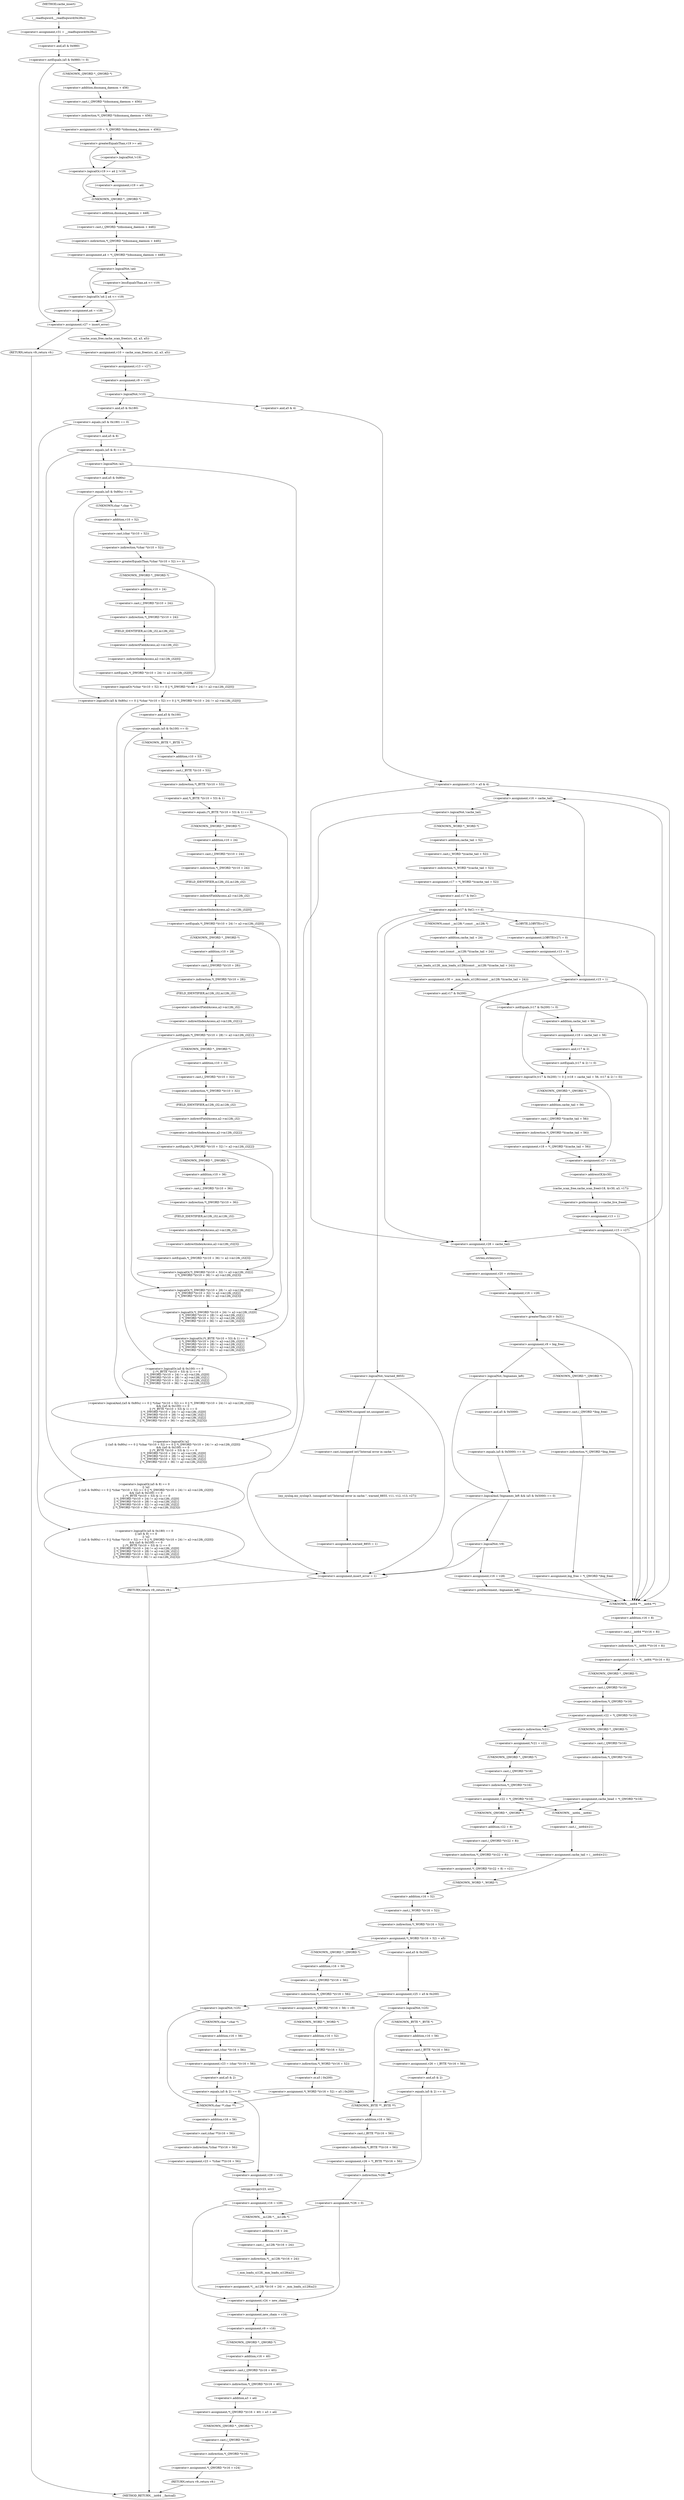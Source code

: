 digraph cache_insert {  
"1000152" [label = "(<operator>.assignment,v31 = __readfsqword(0x28u))" ]
"1000154" [label = "(__readfsqword,__readfsqword(0x28u))" ]
"1000157" [label = "(<operator>.notEquals,(a5 & 0x980) != 0)" ]
"1000158" [label = "(<operator>.and,a5 & 0x980)" ]
"1000163" [label = "(<operator>.assignment,v19 = *(_QWORD *)(dnsmasq_daemon + 456))" ]
"1000165" [label = "(<operator>.indirection,*(_QWORD *)(dnsmasq_daemon + 456))" ]
"1000166" [label = "(<operator>.cast,(_QWORD *)(dnsmasq_daemon + 456))" ]
"1000167" [label = "(UNKNOWN,_QWORD *,_QWORD *)" ]
"1000168" [label = "(<operator>.addition,dnsmasq_daemon + 456)" ]
"1000172" [label = "(<operator>.logicalOr,v19 >= a4 || !v19)" ]
"1000173" [label = "(<operator>.greaterEqualsThan,v19 >= a4)" ]
"1000176" [label = "(<operator>.logicalNot,!v19)" ]
"1000178" [label = "(<operator>.assignment,v19 = a4)" ]
"1000181" [label = "(<operator>.assignment,a4 = *(_QWORD *)(dnsmasq_daemon + 448))" ]
"1000183" [label = "(<operator>.indirection,*(_QWORD *)(dnsmasq_daemon + 448))" ]
"1000184" [label = "(<operator>.cast,(_QWORD *)(dnsmasq_daemon + 448))" ]
"1000185" [label = "(UNKNOWN,_QWORD *,_QWORD *)" ]
"1000186" [label = "(<operator>.addition,dnsmasq_daemon + 448)" ]
"1000190" [label = "(<operator>.logicalOr,!a4 || a4 <= v19)" ]
"1000191" [label = "(<operator>.logicalNot,!a4)" ]
"1000193" [label = "(<operator>.lessEqualsThan,a4 <= v19)" ]
"1000196" [label = "(<operator>.assignment,a4 = v19)" ]
"1000200" [label = "(<operator>.assignment,v27 = insert_error)" ]
"1000205" [label = "(RETURN,return v9;,return v9;)" ]
"1000207" [label = "(<operator>.assignment,v10 = cache_scan_free(src, a2, a3, a5))" ]
"1000209" [label = "(cache_scan_free,cache_scan_free(src, a2, a3, a5))" ]
"1000214" [label = "(<operator>.assignment,v13 = v27)" ]
"1000217" [label = "(<operator>.assignment,v9 = v10)" ]
"1000221" [label = "(<operator>.logicalNot,!v10)" ]
"1000224" [label = "(<operator>.assignment,v15 = a5 & 4)" ]
"1000226" [label = "(<operator>.and,a5 & 4)" ]
"1000232" [label = "(<operator>.assignment,v16 = cache_tail)" ]
"1000236" [label = "(<operator>.logicalNot,!cache_tail)" ]
"1000239" [label = "(<operator>.assignment,v17 = *(_WORD *)(cache_tail + 52))" ]
"1000241" [label = "(<operator>.indirection,*(_WORD *)(cache_tail + 52))" ]
"1000242" [label = "(<operator>.cast,(_WORD *)(cache_tail + 52))" ]
"1000243" [label = "(UNKNOWN,_WORD *,_WORD *)" ]
"1000244" [label = "(<operator>.addition,cache_tail + 52)" ]
"1000248" [label = "(<operator>.equals,(v17 & 0xC) == 0)" ]
"1000249" [label = "(<operator>.and,v17 & 0xC)" ]
"1000258" [label = "(<operator>.logicalNot,!warned_8855)" ]
"1000261" [label = "(my_syslog,my_syslog(3, (unsigned int)\"Internal error in cache.\", warned_8855, v11, v12, v13, v27))" ]
"1000263" [label = "(<operator>.cast,(unsigned int)\"Internal error in cache.\")" ]
"1000264" [label = "(UNKNOWN,unsigned int,unsigned int)" ]
"1000271" [label = "(<operator>.assignment,warned_8855 = 1)" ]
"1000278" [label = "(<operator>.assignment,v30 = _mm_loadu_si128((const __m128i *)(cache_tail + 24)))" ]
"1000280" [label = "(_mm_loadu_si128,_mm_loadu_si128((const __m128i *)(cache_tail + 24)))" ]
"1000281" [label = "(<operator>.cast,(const __m128i *)(cache_tail + 24))" ]
"1000282" [label = "(UNKNOWN,const __m128i *,const __m128i *)" ]
"1000283" [label = "(<operator>.addition,cache_tail + 24)" ]
"1000287" [label = "(<operator>.logicalOr,(v17 & 0x200) != 0 || (v18 = cache_tail + 56, (v17 & 2) != 0))" ]
"1000288" [label = "(<operator>.notEquals,(v17 & 0x200) != 0)" ]
"1000289" [label = "(<operator>.and,v17 & 0x200)" ]
"1000294" [label = "(<operator>.assignment,v18 = cache_tail + 56)" ]
"1000296" [label = "(<operator>.addition,cache_tail + 56)" ]
"1000299" [label = "(<operator>.notEquals,(v17 & 2) != 0)" ]
"1000300" [label = "(<operator>.and,v17 & 2)" ]
"1000304" [label = "(<operator>.assignment,v18 = *(_QWORD *)(cache_tail + 56))" ]
"1000306" [label = "(<operator>.indirection,*(_QWORD *)(cache_tail + 56))" ]
"1000307" [label = "(<operator>.cast,(_QWORD *)(cache_tail + 56))" ]
"1000308" [label = "(UNKNOWN,_QWORD *,_QWORD *)" ]
"1000309" [label = "(<operator>.addition,cache_tail + 56)" ]
"1000312" [label = "(<operator>.assignment,v27 = v15)" ]
"1000315" [label = "(cache_scan_free,cache_scan_free(v18, &v30, a3, v17))" ]
"1000317" [label = "(<operator>.addressOf,&v30)" ]
"1000321" [label = "(<operator>.preIncrement,++cache_live_freed)" ]
"1000323" [label = "(<operator>.assignment,v13 = 1)" ]
"1000326" [label = "(<operator>.assignment,v15 = v27)" ]
"1000331" [label = "(<operator>.assignment,LOBYTE(v27) = 0)" ]
"1000332" [label = "(LOBYTE,LOBYTE(v27))" ]
"1000335" [label = "(<operator>.assignment,v13 = 0)" ]
"1000338" [label = "(<operator>.assignment,v15 = 1)" ]
"1000344" [label = "(<operator>.assignment,v28 = cache_tail)" ]
"1000347" [label = "(<operator>.assignment,v20 = strlen(src))" ]
"1000349" [label = "(strlen,strlen(src))" ]
"1000351" [label = "(<operator>.assignment,v16 = v28)" ]
"1000355" [label = "(<operator>.greaterThan,v20 > 0x31)" ]
"1000359" [label = "(<operator>.assignment,v9 = big_free)" ]
"1000365" [label = "(<operator>.assignment,big_free = *(_QWORD *)big_free)" ]
"1000367" [label = "(<operator>.indirection,*(_QWORD *)big_free)" ]
"1000368" [label = "(<operator>.cast,(_QWORD *)big_free)" ]
"1000369" [label = "(UNKNOWN,_QWORD *,_QWORD *)" ]
"1000374" [label = "(<operator>.logicalAnd,!bignames_left && (a5 & 0x5000) == 0)" ]
"1000375" [label = "(<operator>.logicalNot,!bignames_left)" ]
"1000377" [label = "(<operator>.equals,(a5 & 0x5000) == 0)" ]
"1000378" [label = "(<operator>.and,a5 & 0x5000)" ]
"1000384" [label = "(<operator>.logicalNot,!v9)" ]
"1000387" [label = "(<operator>.assignment,v16 = v28)" ]
"1000392" [label = "(<operator>.preDecrement,--bignames_left)" ]
"1000397" [label = "(<operator>.assignment,v21 = *(__int64 **)(v16 + 8))" ]
"1000399" [label = "(<operator>.indirection,*(__int64 **)(v16 + 8))" ]
"1000400" [label = "(<operator>.cast,(__int64 **)(v16 + 8))" ]
"1000401" [label = "(UNKNOWN,__int64 **,__int64 **)" ]
"1000402" [label = "(<operator>.addition,v16 + 8)" ]
"1000405" [label = "(<operator>.assignment,v22 = *(_QWORD *)v16)" ]
"1000407" [label = "(<operator>.indirection,*(_QWORD *)v16)" ]
"1000408" [label = "(<operator>.cast,(_QWORD *)v16)" ]
"1000409" [label = "(UNKNOWN,_QWORD *,_QWORD *)" ]
"1000414" [label = "(<operator>.assignment,*v21 = v22)" ]
"1000415" [label = "(<operator>.indirection,*v21)" ]
"1000418" [label = "(<operator>.assignment,v22 = *(_QWORD *)v16)" ]
"1000420" [label = "(<operator>.indirection,*(_QWORD *)v16)" ]
"1000421" [label = "(<operator>.cast,(_QWORD *)v16)" ]
"1000422" [label = "(UNKNOWN,_QWORD *,_QWORD *)" ]
"1000426" [label = "(<operator>.assignment,cache_head = *(_QWORD *)v16)" ]
"1000428" [label = "(<operator>.indirection,*(_QWORD *)v16)" ]
"1000429" [label = "(<operator>.cast,(_QWORD *)v16)" ]
"1000430" [label = "(UNKNOWN,_QWORD *,_QWORD *)" ]
"1000434" [label = "(<operator>.assignment,*(_QWORD *)(v22 + 8) = v21)" ]
"1000435" [label = "(<operator>.indirection,*(_QWORD *)(v22 + 8))" ]
"1000436" [label = "(<operator>.cast,(_QWORD *)(v22 + 8))" ]
"1000437" [label = "(UNKNOWN,_QWORD *,_QWORD *)" ]
"1000438" [label = "(<operator>.addition,v22 + 8)" ]
"1000443" [label = "(<operator>.assignment,cache_tail = (__int64)v21)" ]
"1000445" [label = "(<operator>.cast,(__int64)v21)" ]
"1000446" [label = "(UNKNOWN,__int64,__int64)" ]
"1000448" [label = "(<operator>.assignment,*(_WORD *)(v16 + 52) = a5)" ]
"1000449" [label = "(<operator>.indirection,*(_WORD *)(v16 + 52))" ]
"1000450" [label = "(<operator>.cast,(_WORD *)(v16 + 52))" ]
"1000451" [label = "(UNKNOWN,_WORD *,_WORD *)" ]
"1000452" [label = "(<operator>.addition,v16 + 52)" ]
"1000459" [label = "(<operator>.assignment,*(_QWORD *)(v16 + 56) = v9)" ]
"1000460" [label = "(<operator>.indirection,*(_QWORD *)(v16 + 56))" ]
"1000461" [label = "(<operator>.cast,(_QWORD *)(v16 + 56))" ]
"1000462" [label = "(UNKNOWN,_QWORD *,_QWORD *)" ]
"1000463" [label = "(<operator>.addition,v16 + 56)" ]
"1000467" [label = "(<operator>.assignment,*(_WORD *)(v16 + 52) = a5 | 0x200)" ]
"1000468" [label = "(<operator>.indirection,*(_WORD *)(v16 + 52))" ]
"1000469" [label = "(<operator>.cast,(_WORD *)(v16 + 52))" ]
"1000470" [label = "(UNKNOWN,_WORD *,_WORD *)" ]
"1000471" [label = "(<operator>.addition,v16 + 52)" ]
"1000474" [label = "(<operator>.or,a5 | 0x200)" ]
"1000481" [label = "(<operator>.assignment,v23 = *(char **)(v16 + 56))" ]
"1000483" [label = "(<operator>.indirection,*(char **)(v16 + 56))" ]
"1000484" [label = "(<operator>.cast,(char **)(v16 + 56))" ]
"1000485" [label = "(UNKNOWN,char **,char **)" ]
"1000486" [label = "(<operator>.addition,v16 + 56)" ]
"1000490" [label = "(<operator>.assignment,v29 = v16)" ]
"1000493" [label = "(strcpy,strcpy(v23, src))" ]
"1000496" [label = "(<operator>.assignment,v16 = v29)" ]
"1000502" [label = "(<operator>.assignment,*(__m128i *)(v16 + 24) = _mm_loadu_si128(a2))" ]
"1000503" [label = "(<operator>.indirection,*(__m128i *)(v16 + 24))" ]
"1000504" [label = "(<operator>.cast,(__m128i *)(v16 + 24))" ]
"1000505" [label = "(UNKNOWN,__m128i *,__m128i *)" ]
"1000506" [label = "(<operator>.addition,v16 + 24)" ]
"1000509" [label = "(_mm_loadu_si128,_mm_loadu_si128(a2))" ]
"1000511" [label = "(<operator>.assignment,v24 = new_chain)" ]
"1000514" [label = "(<operator>.assignment,new_chain = v16)" ]
"1000517" [label = "(<operator>.assignment,v9 = v16)" ]
"1000520" [label = "(<operator>.assignment,*(_QWORD *)(v16 + 40) = a3 + a4)" ]
"1000521" [label = "(<operator>.indirection,*(_QWORD *)(v16 + 40))" ]
"1000522" [label = "(<operator>.cast,(_QWORD *)(v16 + 40))" ]
"1000523" [label = "(UNKNOWN,_QWORD *,_QWORD *)" ]
"1000524" [label = "(<operator>.addition,v16 + 40)" ]
"1000527" [label = "(<operator>.addition,a3 + a4)" ]
"1000530" [label = "(<operator>.assignment,*(_QWORD *)v16 = v24)" ]
"1000531" [label = "(<operator>.indirection,*(_QWORD *)v16)" ]
"1000532" [label = "(<operator>.cast,(_QWORD *)v16)" ]
"1000533" [label = "(UNKNOWN,_QWORD *,_QWORD *)" ]
"1000536" [label = "(RETURN,return v9;,return v9;)" ]
"1000540" [label = "(<operator>.assignment,v25 = a5 & 0x200)" ]
"1000542" [label = "(<operator>.and,a5 & 0x200)" ]
"1000549" [label = "(<operator>.logicalNot,!v25)" ]
"1000552" [label = "(<operator>.assignment,v23 = (char *)(v16 + 56))" ]
"1000554" [label = "(<operator>.cast,(char *)(v16 + 56))" ]
"1000555" [label = "(UNKNOWN,char *,char *)" ]
"1000556" [label = "(<operator>.addition,v16 + 56)" ]
"1000560" [label = "(<operator>.equals,(a5 & 2) == 0)" ]
"1000561" [label = "(<operator>.and,a5 & 2)" ]
"1000568" [label = "(<operator>.logicalNot,!v25)" ]
"1000571" [label = "(<operator>.assignment,v26 = (_BYTE *)(v16 + 56))" ]
"1000573" [label = "(<operator>.cast,(_BYTE *)(v16 + 56))" ]
"1000574" [label = "(UNKNOWN,_BYTE *,_BYTE *)" ]
"1000575" [label = "(<operator>.addition,v16 + 56)" ]
"1000579" [label = "(<operator>.equals,(a5 & 2) == 0)" ]
"1000580" [label = "(<operator>.and,a5 & 2)" ]
"1000586" [label = "(<operator>.assignment,*v26 = 0)" ]
"1000587" [label = "(<operator>.indirection,*v26)" ]
"1000591" [label = "(<operator>.assignment,v26 = *(_BYTE **)(v16 + 56))" ]
"1000593" [label = "(<operator>.indirection,*(_BYTE **)(v16 + 56))" ]
"1000594" [label = "(<operator>.cast,(_BYTE **)(v16 + 56))" ]
"1000595" [label = "(UNKNOWN,_BYTE **,_BYTE **)" ]
"1000596" [label = "(<operator>.addition,v16 + 56)" ]
"1000601" [label = "(<operator>.logicalOr,(a5 & 0x180) == 0\n    || (a5 & 8) == 0\n    || !a2\n    || ((a5 & 0x80u) == 0 || *(char *)(v10 + 52) >= 0 || *(_DWORD *)(v10 + 24) != a2->m128i_i32[0])\n    && ((a5 & 0x100) == 0\n     || (*(_BYTE *)(v10 + 53) & 1) == 0\n     || *(_DWORD *)(v10 + 24) != a2->m128i_i32[0]\n     || *(_DWORD *)(v10 + 28) != a2->m128i_i32[1]\n     || *(_DWORD *)(v10 + 32) != a2->m128i_i32[2]\n     || *(_DWORD *)(v10 + 36) != a2->m128i_i32[3]))" ]
"1000602" [label = "(<operator>.equals,(a5 & 0x180) == 0)" ]
"1000603" [label = "(<operator>.and,a5 & 0x180)" ]
"1000607" [label = "(<operator>.logicalOr,(a5 & 8) == 0\n    || !a2\n    || ((a5 & 0x80u) == 0 || *(char *)(v10 + 52) >= 0 || *(_DWORD *)(v10 + 24) != a2->m128i_i32[0])\n    && ((a5 & 0x100) == 0\n     || (*(_BYTE *)(v10 + 53) & 1) == 0\n     || *(_DWORD *)(v10 + 24) != a2->m128i_i32[0]\n     || *(_DWORD *)(v10 + 28) != a2->m128i_i32[1]\n     || *(_DWORD *)(v10 + 32) != a2->m128i_i32[2]\n     || *(_DWORD *)(v10 + 36) != a2->m128i_i32[3]))" ]
"1000608" [label = "(<operator>.equals,(a5 & 8) == 0)" ]
"1000609" [label = "(<operator>.and,a5 & 8)" ]
"1000613" [label = "(<operator>.logicalOr,!a2\n    || ((a5 & 0x80u) == 0 || *(char *)(v10 + 52) >= 0 || *(_DWORD *)(v10 + 24) != a2->m128i_i32[0])\n    && ((a5 & 0x100) == 0\n     || (*(_BYTE *)(v10 + 53) & 1) == 0\n     || *(_DWORD *)(v10 + 24) != a2->m128i_i32[0]\n     || *(_DWORD *)(v10 + 28) != a2->m128i_i32[1]\n     || *(_DWORD *)(v10 + 32) != a2->m128i_i32[2]\n     || *(_DWORD *)(v10 + 36) != a2->m128i_i32[3]))" ]
"1000614" [label = "(<operator>.logicalNot,!a2)" ]
"1000616" [label = "(<operator>.logicalAnd,((a5 & 0x80u) == 0 || *(char *)(v10 + 52) >= 0 || *(_DWORD *)(v10 + 24) != a2->m128i_i32[0])\n    && ((a5 & 0x100) == 0\n     || (*(_BYTE *)(v10 + 53) & 1) == 0\n     || *(_DWORD *)(v10 + 24) != a2->m128i_i32[0]\n     || *(_DWORD *)(v10 + 28) != a2->m128i_i32[1]\n     || *(_DWORD *)(v10 + 32) != a2->m128i_i32[2]\n     || *(_DWORD *)(v10 + 36) != a2->m128i_i32[3]))" ]
"1000617" [label = "(<operator>.logicalOr,(a5 & 0x80u) == 0 || *(char *)(v10 + 52) >= 0 || *(_DWORD *)(v10 + 24) != a2->m128i_i32[0])" ]
"1000618" [label = "(<operator>.equals,(a5 & 0x80u) == 0)" ]
"1000619" [label = "(<operator>.and,a5 & 0x80u)" ]
"1000623" [label = "(<operator>.logicalOr,*(char *)(v10 + 52) >= 0 || *(_DWORD *)(v10 + 24) != a2->m128i_i32[0])" ]
"1000624" [label = "(<operator>.greaterEqualsThan,*(char *)(v10 + 52) >= 0)" ]
"1000625" [label = "(<operator>.indirection,*(char *)(v10 + 52))" ]
"1000626" [label = "(<operator>.cast,(char *)(v10 + 52))" ]
"1000627" [label = "(UNKNOWN,char *,char *)" ]
"1000628" [label = "(<operator>.addition,v10 + 52)" ]
"1000632" [label = "(<operator>.notEquals,*(_DWORD *)(v10 + 24) != a2->m128i_i32[0])" ]
"1000633" [label = "(<operator>.indirection,*(_DWORD *)(v10 + 24))" ]
"1000634" [label = "(<operator>.cast,(_DWORD *)(v10 + 24))" ]
"1000635" [label = "(UNKNOWN,_DWORD *,_DWORD *)" ]
"1000636" [label = "(<operator>.addition,v10 + 24)" ]
"1000639" [label = "(<operator>.indirectIndexAccess,a2->m128i_i32[0])" ]
"1000640" [label = "(<operator>.indirectFieldAccess,a2->m128i_i32)" ]
"1000642" [label = "(FIELD_IDENTIFIER,m128i_i32,m128i_i32)" ]
"1000644" [label = "(<operator>.logicalOr,(a5 & 0x100) == 0\n     || (*(_BYTE *)(v10 + 53) & 1) == 0\n     || *(_DWORD *)(v10 + 24) != a2->m128i_i32[0]\n     || *(_DWORD *)(v10 + 28) != a2->m128i_i32[1]\n     || *(_DWORD *)(v10 + 32) != a2->m128i_i32[2]\n     || *(_DWORD *)(v10 + 36) != a2->m128i_i32[3])" ]
"1000645" [label = "(<operator>.equals,(a5 & 0x100) == 0)" ]
"1000646" [label = "(<operator>.and,a5 & 0x100)" ]
"1000650" [label = "(<operator>.logicalOr,(*(_BYTE *)(v10 + 53) & 1) == 0\n     || *(_DWORD *)(v10 + 24) != a2->m128i_i32[0]\n     || *(_DWORD *)(v10 + 28) != a2->m128i_i32[1]\n     || *(_DWORD *)(v10 + 32) != a2->m128i_i32[2]\n     || *(_DWORD *)(v10 + 36) != a2->m128i_i32[3])" ]
"1000651" [label = "(<operator>.equals,(*(_BYTE *)(v10 + 53) & 1) == 0)" ]
"1000652" [label = "(<operator>.and,*(_BYTE *)(v10 + 53) & 1)" ]
"1000653" [label = "(<operator>.indirection,*(_BYTE *)(v10 + 53))" ]
"1000654" [label = "(<operator>.cast,(_BYTE *)(v10 + 53))" ]
"1000655" [label = "(UNKNOWN,_BYTE *,_BYTE *)" ]
"1000656" [label = "(<operator>.addition,v10 + 53)" ]
"1000661" [label = "(<operator>.logicalOr,*(_DWORD *)(v10 + 24) != a2->m128i_i32[0]\n     || *(_DWORD *)(v10 + 28) != a2->m128i_i32[1]\n     || *(_DWORD *)(v10 + 32) != a2->m128i_i32[2]\n     || *(_DWORD *)(v10 + 36) != a2->m128i_i32[3])" ]
"1000662" [label = "(<operator>.notEquals,*(_DWORD *)(v10 + 24) != a2->m128i_i32[0])" ]
"1000663" [label = "(<operator>.indirection,*(_DWORD *)(v10 + 24))" ]
"1000664" [label = "(<operator>.cast,(_DWORD *)(v10 + 24))" ]
"1000665" [label = "(UNKNOWN,_DWORD *,_DWORD *)" ]
"1000666" [label = "(<operator>.addition,v10 + 24)" ]
"1000669" [label = "(<operator>.indirectIndexAccess,a2->m128i_i32[0])" ]
"1000670" [label = "(<operator>.indirectFieldAccess,a2->m128i_i32)" ]
"1000672" [label = "(FIELD_IDENTIFIER,m128i_i32,m128i_i32)" ]
"1000674" [label = "(<operator>.logicalOr,*(_DWORD *)(v10 + 28) != a2->m128i_i32[1]\n     || *(_DWORD *)(v10 + 32) != a2->m128i_i32[2]\n     || *(_DWORD *)(v10 + 36) != a2->m128i_i32[3])" ]
"1000675" [label = "(<operator>.notEquals,*(_DWORD *)(v10 + 28) != a2->m128i_i32[1])" ]
"1000676" [label = "(<operator>.indirection,*(_DWORD *)(v10 + 28))" ]
"1000677" [label = "(<operator>.cast,(_DWORD *)(v10 + 28))" ]
"1000678" [label = "(UNKNOWN,_DWORD *,_DWORD *)" ]
"1000679" [label = "(<operator>.addition,v10 + 28)" ]
"1000682" [label = "(<operator>.indirectIndexAccess,a2->m128i_i32[1])" ]
"1000683" [label = "(<operator>.indirectFieldAccess,a2->m128i_i32)" ]
"1000685" [label = "(FIELD_IDENTIFIER,m128i_i32,m128i_i32)" ]
"1000687" [label = "(<operator>.logicalOr,*(_DWORD *)(v10 + 32) != a2->m128i_i32[2]\n     || *(_DWORD *)(v10 + 36) != a2->m128i_i32[3])" ]
"1000688" [label = "(<operator>.notEquals,*(_DWORD *)(v10 + 32) != a2->m128i_i32[2])" ]
"1000689" [label = "(<operator>.indirection,*(_DWORD *)(v10 + 32))" ]
"1000690" [label = "(<operator>.cast,(_DWORD *)(v10 + 32))" ]
"1000691" [label = "(UNKNOWN,_DWORD *,_DWORD *)" ]
"1000692" [label = "(<operator>.addition,v10 + 32)" ]
"1000695" [label = "(<operator>.indirectIndexAccess,a2->m128i_i32[2])" ]
"1000696" [label = "(<operator>.indirectFieldAccess,a2->m128i_i32)" ]
"1000698" [label = "(FIELD_IDENTIFIER,m128i_i32,m128i_i32)" ]
"1000700" [label = "(<operator>.notEquals,*(_DWORD *)(v10 + 36) != a2->m128i_i32[3])" ]
"1000701" [label = "(<operator>.indirection,*(_DWORD *)(v10 + 36))" ]
"1000702" [label = "(<operator>.cast,(_DWORD *)(v10 + 36))" ]
"1000703" [label = "(UNKNOWN,_DWORD *,_DWORD *)" ]
"1000704" [label = "(<operator>.addition,v10 + 36)" ]
"1000707" [label = "(<operator>.indirectIndexAccess,a2->m128i_i32[3])" ]
"1000708" [label = "(<operator>.indirectFieldAccess,a2->m128i_i32)" ]
"1000710" [label = "(FIELD_IDENTIFIER,m128i_i32,m128i_i32)" ]
"1000714" [label = "(<operator>.assignment,insert_error = 1)" ]
"1000718" [label = "(RETURN,return v9;,return v9;)" ]
"1000123" [label = "(METHOD,cache_insert)" ]
"1000720" [label = "(METHOD_RETURN,__int64 __fastcall)" ]
  "1000152" -> "1000158" 
  "1000154" -> "1000152" 
  "1000157" -> "1000167" 
  "1000157" -> "1000200" 
  "1000158" -> "1000157" 
  "1000163" -> "1000173" 
  "1000165" -> "1000163" 
  "1000166" -> "1000165" 
  "1000167" -> "1000168" 
  "1000168" -> "1000166" 
  "1000172" -> "1000178" 
  "1000172" -> "1000185" 
  "1000173" -> "1000172" 
  "1000173" -> "1000176" 
  "1000176" -> "1000172" 
  "1000178" -> "1000185" 
  "1000181" -> "1000191" 
  "1000183" -> "1000181" 
  "1000184" -> "1000183" 
  "1000185" -> "1000186" 
  "1000186" -> "1000184" 
  "1000190" -> "1000196" 
  "1000190" -> "1000200" 
  "1000191" -> "1000190" 
  "1000191" -> "1000193" 
  "1000193" -> "1000190" 
  "1000196" -> "1000200" 
  "1000200" -> "1000205" 
  "1000200" -> "1000209" 
  "1000205" -> "1000720" 
  "1000207" -> "1000214" 
  "1000209" -> "1000207" 
  "1000214" -> "1000217" 
  "1000217" -> "1000221" 
  "1000221" -> "1000226" 
  "1000221" -> "1000603" 
  "1000224" -> "1000232" 
  "1000224" -> "1000344" 
  "1000224" -> "1000401" 
  "1000226" -> "1000224" 
  "1000232" -> "1000236" 
  "1000236" -> "1000714" 
  "1000236" -> "1000243" 
  "1000239" -> "1000249" 
  "1000241" -> "1000239" 
  "1000242" -> "1000241" 
  "1000243" -> "1000244" 
  "1000244" -> "1000242" 
  "1000248" -> "1000344" 
  "1000248" -> "1000401" 
  "1000248" -> "1000258" 
  "1000248" -> "1000282" 
  "1000248" -> "1000332" 
  "1000249" -> "1000248" 
  "1000258" -> "1000264" 
  "1000258" -> "1000714" 
  "1000261" -> "1000271" 
  "1000263" -> "1000261" 
  "1000264" -> "1000263" 
  "1000271" -> "1000714" 
  "1000278" -> "1000289" 
  "1000280" -> "1000278" 
  "1000281" -> "1000280" 
  "1000282" -> "1000283" 
  "1000283" -> "1000281" 
  "1000287" -> "1000308" 
  "1000287" -> "1000312" 
  "1000288" -> "1000287" 
  "1000288" -> "1000296" 
  "1000289" -> "1000288" 
  "1000294" -> "1000300" 
  "1000296" -> "1000294" 
  "1000299" -> "1000287" 
  "1000300" -> "1000299" 
  "1000304" -> "1000312" 
  "1000306" -> "1000304" 
  "1000307" -> "1000306" 
  "1000308" -> "1000309" 
  "1000309" -> "1000307" 
  "1000312" -> "1000317" 
  "1000315" -> "1000321" 
  "1000317" -> "1000315" 
  "1000321" -> "1000323" 
  "1000323" -> "1000326" 
  "1000326" -> "1000232" 
  "1000326" -> "1000344" 
  "1000326" -> "1000401" 
  "1000331" -> "1000335" 
  "1000332" -> "1000331" 
  "1000335" -> "1000338" 
  "1000338" -> "1000232" 
  "1000338" -> "1000344" 
  "1000338" -> "1000401" 
  "1000344" -> "1000349" 
  "1000347" -> "1000351" 
  "1000349" -> "1000347" 
  "1000351" -> "1000355" 
  "1000355" -> "1000359" 
  "1000355" -> "1000401" 
  "1000359" -> "1000369" 
  "1000359" -> "1000375" 
  "1000365" -> "1000401" 
  "1000367" -> "1000365" 
  "1000368" -> "1000367" 
  "1000369" -> "1000368" 
  "1000374" -> "1000714" 
  "1000374" -> "1000384" 
  "1000375" -> "1000374" 
  "1000375" -> "1000378" 
  "1000377" -> "1000374" 
  "1000378" -> "1000377" 
  "1000384" -> "1000714" 
  "1000384" -> "1000387" 
  "1000387" -> "1000392" 
  "1000387" -> "1000401" 
  "1000392" -> "1000401" 
  "1000397" -> "1000409" 
  "1000399" -> "1000397" 
  "1000400" -> "1000399" 
  "1000401" -> "1000402" 
  "1000402" -> "1000400" 
  "1000405" -> "1000415" 
  "1000405" -> "1000430" 
  "1000407" -> "1000405" 
  "1000408" -> "1000407" 
  "1000409" -> "1000408" 
  "1000414" -> "1000422" 
  "1000415" -> "1000414" 
  "1000418" -> "1000437" 
  "1000418" -> "1000446" 
  "1000420" -> "1000418" 
  "1000421" -> "1000420" 
  "1000422" -> "1000421" 
  "1000426" -> "1000437" 
  "1000426" -> "1000446" 
  "1000428" -> "1000426" 
  "1000429" -> "1000428" 
  "1000430" -> "1000429" 
  "1000434" -> "1000451" 
  "1000435" -> "1000434" 
  "1000436" -> "1000435" 
  "1000437" -> "1000438" 
  "1000438" -> "1000436" 
  "1000443" -> "1000451" 
  "1000445" -> "1000443" 
  "1000446" -> "1000445" 
  "1000448" -> "1000462" 
  "1000448" -> "1000542" 
  "1000449" -> "1000448" 
  "1000450" -> "1000449" 
  "1000451" -> "1000452" 
  "1000452" -> "1000450" 
  "1000459" -> "1000470" 
  "1000460" -> "1000459" 
  "1000461" -> "1000460" 
  "1000462" -> "1000463" 
  "1000463" -> "1000461" 
  "1000467" -> "1000485" 
  "1000467" -> "1000595" 
  "1000468" -> "1000474" 
  "1000469" -> "1000468" 
  "1000470" -> "1000471" 
  "1000471" -> "1000469" 
  "1000474" -> "1000467" 
  "1000481" -> "1000490" 
  "1000483" -> "1000481" 
  "1000484" -> "1000483" 
  "1000485" -> "1000486" 
  "1000486" -> "1000484" 
  "1000490" -> "1000493" 
  "1000493" -> "1000496" 
  "1000496" -> "1000505" 
  "1000496" -> "1000511" 
  "1000502" -> "1000511" 
  "1000503" -> "1000509" 
  "1000504" -> "1000503" 
  "1000505" -> "1000506" 
  "1000506" -> "1000504" 
  "1000509" -> "1000502" 
  "1000511" -> "1000514" 
  "1000514" -> "1000517" 
  "1000517" -> "1000523" 
  "1000520" -> "1000533" 
  "1000521" -> "1000527" 
  "1000522" -> "1000521" 
  "1000523" -> "1000524" 
  "1000524" -> "1000522" 
  "1000527" -> "1000520" 
  "1000530" -> "1000536" 
  "1000531" -> "1000530" 
  "1000532" -> "1000531" 
  "1000533" -> "1000532" 
  "1000536" -> "1000720" 
  "1000540" -> "1000549" 
  "1000540" -> "1000568" 
  "1000542" -> "1000540" 
  "1000549" -> "1000555" 
  "1000549" -> "1000485" 
  "1000552" -> "1000561" 
  "1000554" -> "1000552" 
  "1000555" -> "1000556" 
  "1000556" -> "1000554" 
  "1000560" -> "1000490" 
  "1000560" -> "1000485" 
  "1000561" -> "1000560" 
  "1000568" -> "1000574" 
  "1000568" -> "1000595" 
  "1000571" -> "1000580" 
  "1000573" -> "1000571" 
  "1000574" -> "1000575" 
  "1000575" -> "1000573" 
  "1000579" -> "1000587" 
  "1000579" -> "1000595" 
  "1000580" -> "1000579" 
  "1000586" -> "1000505" 
  "1000586" -> "1000511" 
  "1000587" -> "1000586" 
  "1000591" -> "1000587" 
  "1000593" -> "1000591" 
  "1000594" -> "1000593" 
  "1000595" -> "1000596" 
  "1000596" -> "1000594" 
  "1000601" -> "1000714" 
  "1000601" -> "1000718" 
  "1000602" -> "1000601" 
  "1000602" -> "1000609" 
  "1000603" -> "1000602" 
  "1000607" -> "1000601" 
  "1000608" -> "1000607" 
  "1000608" -> "1000614" 
  "1000609" -> "1000608" 
  "1000613" -> "1000607" 
  "1000614" -> "1000613" 
  "1000614" -> "1000619" 
  "1000616" -> "1000613" 
  "1000617" -> "1000616" 
  "1000617" -> "1000646" 
  "1000618" -> "1000627" 
  "1000618" -> "1000617" 
  "1000619" -> "1000618" 
  "1000623" -> "1000617" 
  "1000624" -> "1000635" 
  "1000624" -> "1000623" 
  "1000625" -> "1000624" 
  "1000626" -> "1000625" 
  "1000627" -> "1000628" 
  "1000628" -> "1000626" 
  "1000632" -> "1000623" 
  "1000633" -> "1000642" 
  "1000634" -> "1000633" 
  "1000635" -> "1000636" 
  "1000636" -> "1000634" 
  "1000639" -> "1000632" 
  "1000640" -> "1000639" 
  "1000642" -> "1000640" 
  "1000644" -> "1000616" 
  "1000645" -> "1000655" 
  "1000645" -> "1000644" 
  "1000646" -> "1000645" 
  "1000650" -> "1000644" 
  "1000651" -> "1000665" 
  "1000651" -> "1000650" 
  "1000652" -> "1000651" 
  "1000653" -> "1000652" 
  "1000654" -> "1000653" 
  "1000655" -> "1000656" 
  "1000656" -> "1000654" 
  "1000661" -> "1000650" 
  "1000662" -> "1000678" 
  "1000662" -> "1000661" 
  "1000663" -> "1000672" 
  "1000664" -> "1000663" 
  "1000665" -> "1000666" 
  "1000666" -> "1000664" 
  "1000669" -> "1000662" 
  "1000670" -> "1000669" 
  "1000672" -> "1000670" 
  "1000674" -> "1000661" 
  "1000675" -> "1000691" 
  "1000675" -> "1000674" 
  "1000676" -> "1000685" 
  "1000677" -> "1000676" 
  "1000678" -> "1000679" 
  "1000679" -> "1000677" 
  "1000682" -> "1000675" 
  "1000683" -> "1000682" 
  "1000685" -> "1000683" 
  "1000687" -> "1000674" 
  "1000688" -> "1000703" 
  "1000688" -> "1000687" 
  "1000689" -> "1000698" 
  "1000690" -> "1000689" 
  "1000691" -> "1000692" 
  "1000692" -> "1000690" 
  "1000695" -> "1000688" 
  "1000696" -> "1000695" 
  "1000698" -> "1000696" 
  "1000700" -> "1000687" 
  "1000701" -> "1000710" 
  "1000702" -> "1000701" 
  "1000703" -> "1000704" 
  "1000704" -> "1000702" 
  "1000707" -> "1000700" 
  "1000708" -> "1000707" 
  "1000710" -> "1000708" 
  "1000714" -> "1000718" 
  "1000718" -> "1000720" 
  "1000123" -> "1000154" 
}
